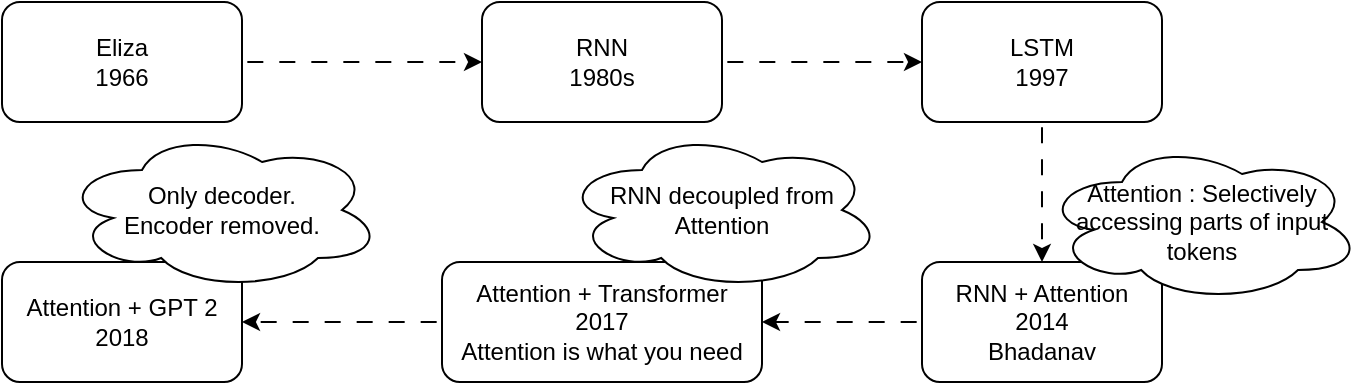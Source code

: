<mxfile>
    <diagram id="2nEmGWlg9AN7trLZjP3I" name="Page-1">
        <mxGraphModel dx="693" dy="659" grid="1" gridSize="10" guides="1" tooltips="1" connect="1" arrows="1" fold="1" page="1" pageScale="1" pageWidth="850" pageHeight="1100" math="0" shadow="0">
            <root>
                <mxCell id="0"/>
                <mxCell id="1" parent="0"/>
                <mxCell id="4" value="" style="edgeStyle=none;html=1;flowAnimation=1;" edge="1" parent="1" source="2" target="3">
                    <mxGeometry relative="1" as="geometry"/>
                </mxCell>
                <mxCell id="2" value="Eliza&lt;div&gt;1966&lt;/div&gt;" style="rounded=1;whiteSpace=wrap;html=1;" vertex="1" parent="1">
                    <mxGeometry y="120" width="120" height="60" as="geometry"/>
                </mxCell>
                <mxCell id="6" value="" style="edgeStyle=none;html=1;flowAnimation=1;" edge="1" parent="1" source="3" target="5">
                    <mxGeometry relative="1" as="geometry"/>
                </mxCell>
                <mxCell id="3" value="RNN&lt;div&gt;1980s&lt;/div&gt;" style="whiteSpace=wrap;html=1;rounded=1;" vertex="1" parent="1">
                    <mxGeometry x="240" y="120" width="120" height="60" as="geometry"/>
                </mxCell>
                <mxCell id="8" value="" style="edgeStyle=none;html=1;flowAnimation=1;" edge="1" parent="1" source="5" target="7">
                    <mxGeometry relative="1" as="geometry"/>
                </mxCell>
                <mxCell id="5" value="LSTM&lt;div&gt;1997&lt;/div&gt;" style="whiteSpace=wrap;html=1;rounded=1;" vertex="1" parent="1">
                    <mxGeometry x="460" y="120" width="120" height="60" as="geometry"/>
                </mxCell>
                <mxCell id="10" value="" style="edgeStyle=none;html=1;flowAnimation=1;" edge="1" parent="1" source="7" target="9">
                    <mxGeometry relative="1" as="geometry"/>
                </mxCell>
                <mxCell id="7" value="RNN + Attention&lt;div&gt;2014&lt;/div&gt;&lt;div&gt;Bhadanav&lt;/div&gt;" style="whiteSpace=wrap;html=1;rounded=1;" vertex="1" parent="1">
                    <mxGeometry x="460" y="250" width="120" height="60" as="geometry"/>
                </mxCell>
                <mxCell id="12" value="" style="edgeStyle=none;html=1;flowAnimation=1;" edge="1" parent="1" source="9" target="11">
                    <mxGeometry relative="1" as="geometry"/>
                </mxCell>
                <mxCell id="9" value="Attention + Transformer&lt;div&gt;2017&lt;/div&gt;&lt;div&gt;Attention is what you need&lt;/div&gt;" style="whiteSpace=wrap;html=1;rounded=1;" vertex="1" parent="1">
                    <mxGeometry x="220" y="250" width="160" height="60" as="geometry"/>
                </mxCell>
                <mxCell id="11" value="Attention + GPT 2&lt;div&gt;2018&lt;/div&gt;" style="whiteSpace=wrap;html=1;rounded=1;" vertex="1" parent="1">
                    <mxGeometry y="250" width="120" height="60" as="geometry"/>
                </mxCell>
                <mxCell id="13" value="RNN decoupled from Attention" style="ellipse;shape=cloud;whiteSpace=wrap;html=1;" vertex="1" parent="1">
                    <mxGeometry x="280" y="184" width="160" height="80" as="geometry"/>
                </mxCell>
                <mxCell id="14" value="Only decoder.&lt;div&gt;Encoder removed.&lt;/div&gt;" style="ellipse;shape=cloud;whiteSpace=wrap;html=1;" vertex="1" parent="1">
                    <mxGeometry x="30" y="184" width="160" height="80" as="geometry"/>
                </mxCell>
                <mxCell id="15" value="Attention : Selectively accessing parts of input tokens" style="ellipse;shape=cloud;whiteSpace=wrap;html=1;" vertex="1" parent="1">
                    <mxGeometry x="520" y="190" width="160" height="80" as="geometry"/>
                </mxCell>
            </root>
        </mxGraphModel>
    </diagram>
</mxfile>